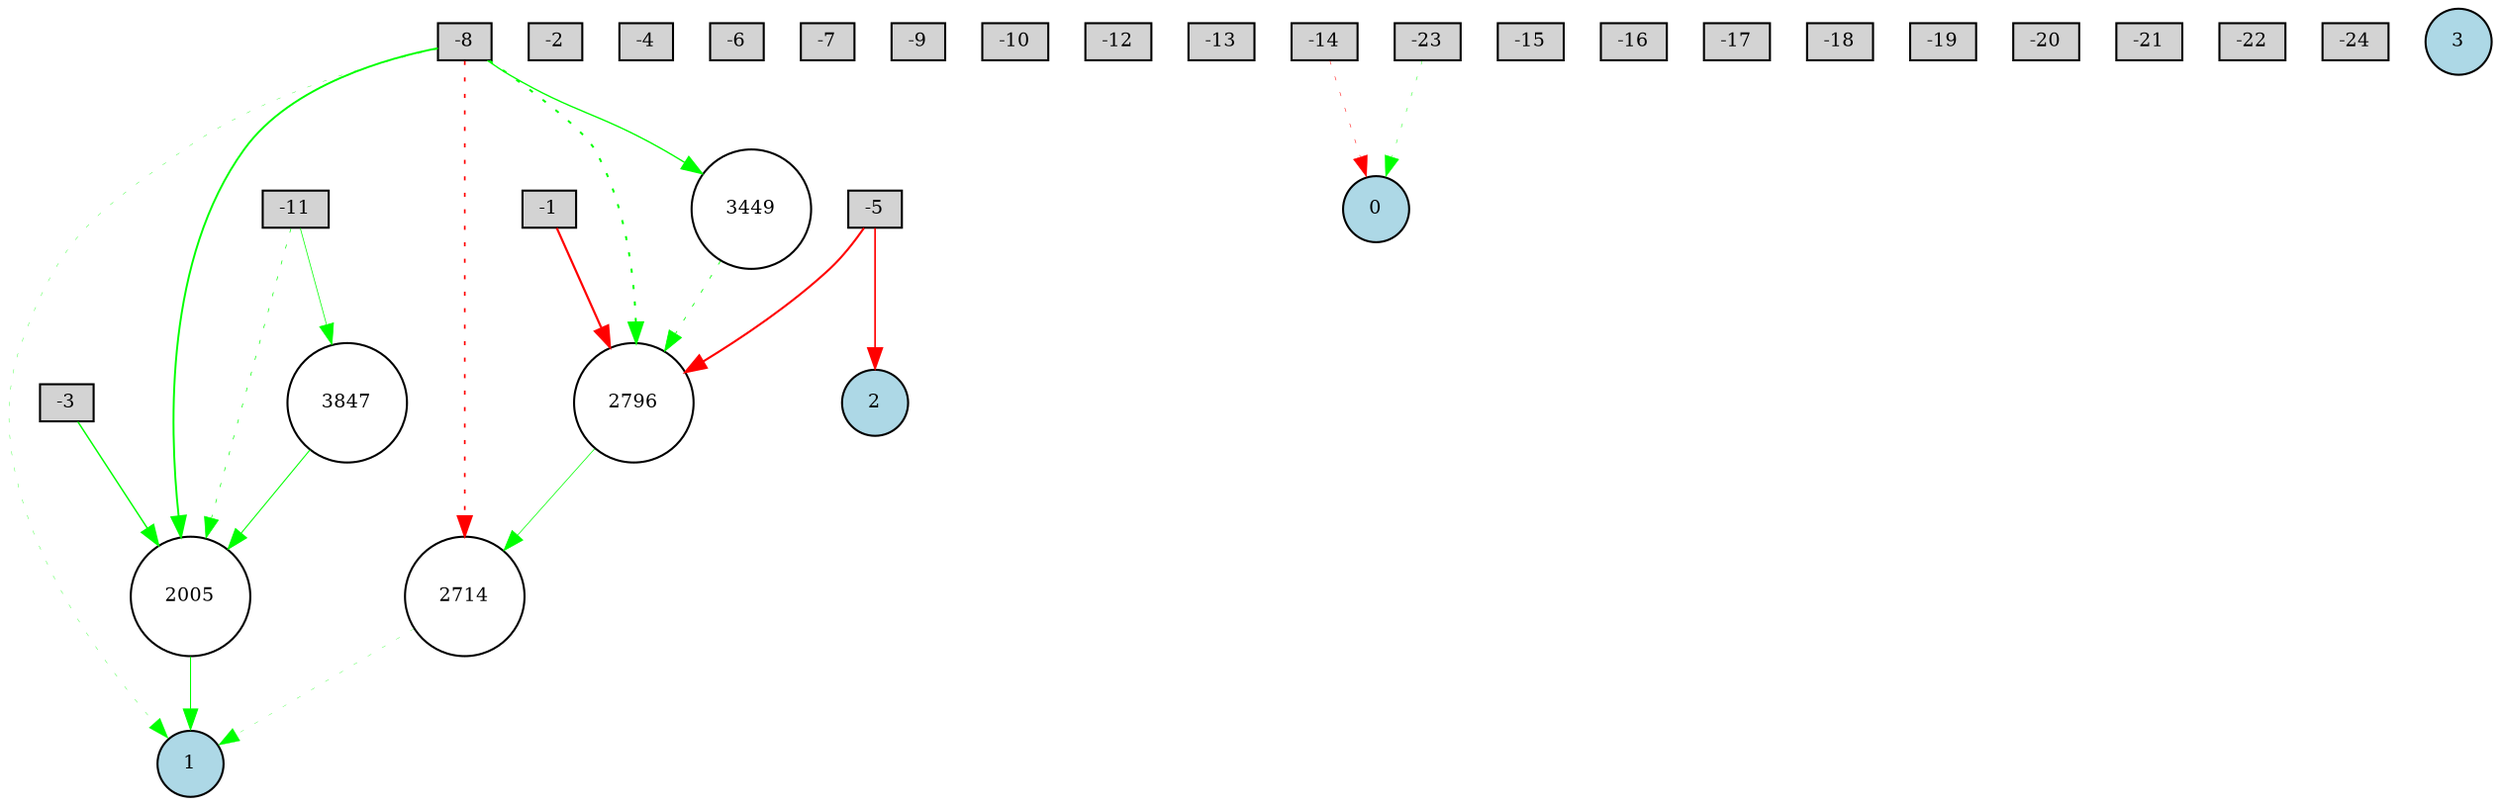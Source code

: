digraph {
	node [fontsize=9 height=0.2 shape=circle width=0.2]
	-1 [fillcolor=lightgray shape=box style=filled]
	-2 [fillcolor=lightgray shape=box style=filled]
	-3 [fillcolor=lightgray shape=box style=filled]
	-4 [fillcolor=lightgray shape=box style=filled]
	-5 [fillcolor=lightgray shape=box style=filled]
	-6 [fillcolor=lightgray shape=box style=filled]
	-7 [fillcolor=lightgray shape=box style=filled]
	-8 [fillcolor=lightgray shape=box style=filled]
	-9 [fillcolor=lightgray shape=box style=filled]
	-10 [fillcolor=lightgray shape=box style=filled]
	-11 [fillcolor=lightgray shape=box style=filled]
	-12 [fillcolor=lightgray shape=box style=filled]
	-13 [fillcolor=lightgray shape=box style=filled]
	-14 [fillcolor=lightgray shape=box style=filled]
	-15 [fillcolor=lightgray shape=box style=filled]
	-16 [fillcolor=lightgray shape=box style=filled]
	-17 [fillcolor=lightgray shape=box style=filled]
	-18 [fillcolor=lightgray shape=box style=filled]
	-19 [fillcolor=lightgray shape=box style=filled]
	-20 [fillcolor=lightgray shape=box style=filled]
	-21 [fillcolor=lightgray shape=box style=filled]
	-22 [fillcolor=lightgray shape=box style=filled]
	-23 [fillcolor=lightgray shape=box style=filled]
	-24 [fillcolor=lightgray shape=box style=filled]
	0 [fillcolor=lightblue style=filled]
	1 [fillcolor=lightblue style=filled]
	2 [fillcolor=lightblue style=filled]
	3 [fillcolor=lightblue style=filled]
	3847 [fillcolor=white style=filled]
	2796 [fillcolor=white style=filled]
	2005 [fillcolor=white style=filled]
	3449 [fillcolor=white style=filled]
	2714 [fillcolor=white style=filled]
	-1 -> 2796 [color=red penwidth=1.0561306797571584 style=solid]
	-23 -> 0 [color=green penwidth=0.21218462833559182 style=dotted]
	3847 -> 2005 [color=green penwidth=0.5044665603536472 style=solid]
	-11 -> 2005 [color=green penwidth=0.3284295853246651 style=dotted]
	2714 -> 1 [color=green penwidth=0.14347821358167884 style=dotted]
	-14 -> 0 [color=red penwidth=0.24577943834982086 style=dotted]
	2796 -> 2714 [color=green penwidth=0.3549224612969063 style=solid]
	-8 -> 2796 [color=green penwidth=0.9429583559684204 style=dotted]
	-5 -> 2796 [color=red penwidth=1.0006629592915137 style=solid]
	-8 -> 2714 [color=red penwidth=0.7986570188199569 style=dotted]
	3449 -> 2796 [color=green penwidth=0.38259416467522456 style=dotted]
	-3 -> 2005 [color=green penwidth=0.704077431324065 style=solid]
	-8 -> 3449 [color=green penwidth=0.6554446919662671 style=solid]
	2005 -> 1 [color=green penwidth=0.5097041144971552 style=solid]
	-8 -> 1 [color=green penwidth=0.1621078531845222 style=dotted]
	-5 -> 2 [color=red penwidth=0.7977449328898161 style=solid]
	-11 -> 3847 [color=green penwidth=0.3538659712852783 style=solid]
	-8 -> 2005 [color=green penwidth=0.9330436874342377 style=solid]
}
